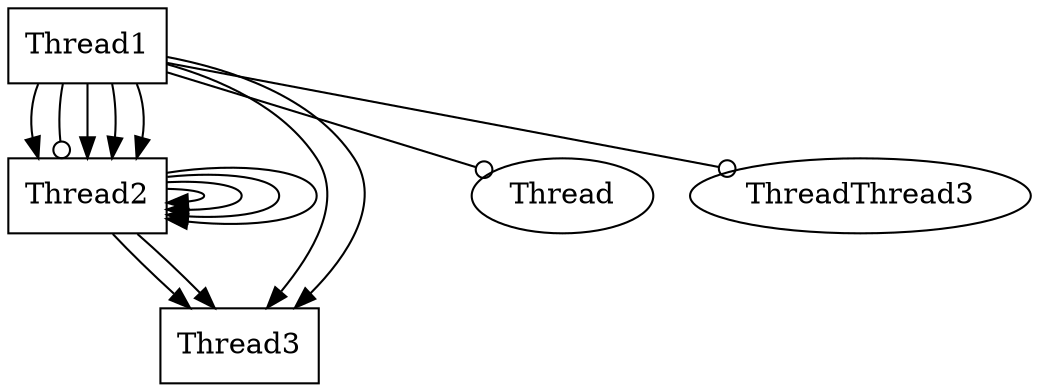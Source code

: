 digraph G {
Thread1 [shape=box,color=black];
Thread1 -> Thread2 [arrowhead=normal];
Thread2 [shape=box,color=black];
Thread2 -> Thread2 [arrowhead=normal];
Thread1 [shape=box,color=black];
Thread1 -> Thread2 [arrowhead=odot];
Thread1 -> Thread2 [arrowhead=normal];
Thread2 [shape=box,color=black];
Thread2 -> Thread2 [arrowhead=normal];
Thread3 [shape=box,color=black];
Thread1 [shape=box,color=black];
Thread1 -> Thread [arrowhead=odot];
Thread1 -> Thread3 [arrowhead=normal];
Thread1 -> Thread2 [arrowhead=normal];
Thread2 [shape=box,color=black];
Thread2 -> Thread3 [arrowhead=normal];
Thread2 -> Thread2 [arrowhead=normal];
Thread3 [shape=box,color=black];
Thread1 [shape=box,color=black];
Thread1 -> ThreadThread3 [arrowhead=odot];
Thread1 -> Thread3 [arrowhead=normal];
Thread1 -> Thread2 [arrowhead=normal];
Thread2 [shape=box,color=black];
Thread2 -> Thread3 [arrowhead=normal];
Thread2 -> Thread2 [arrowhead=normal];

}